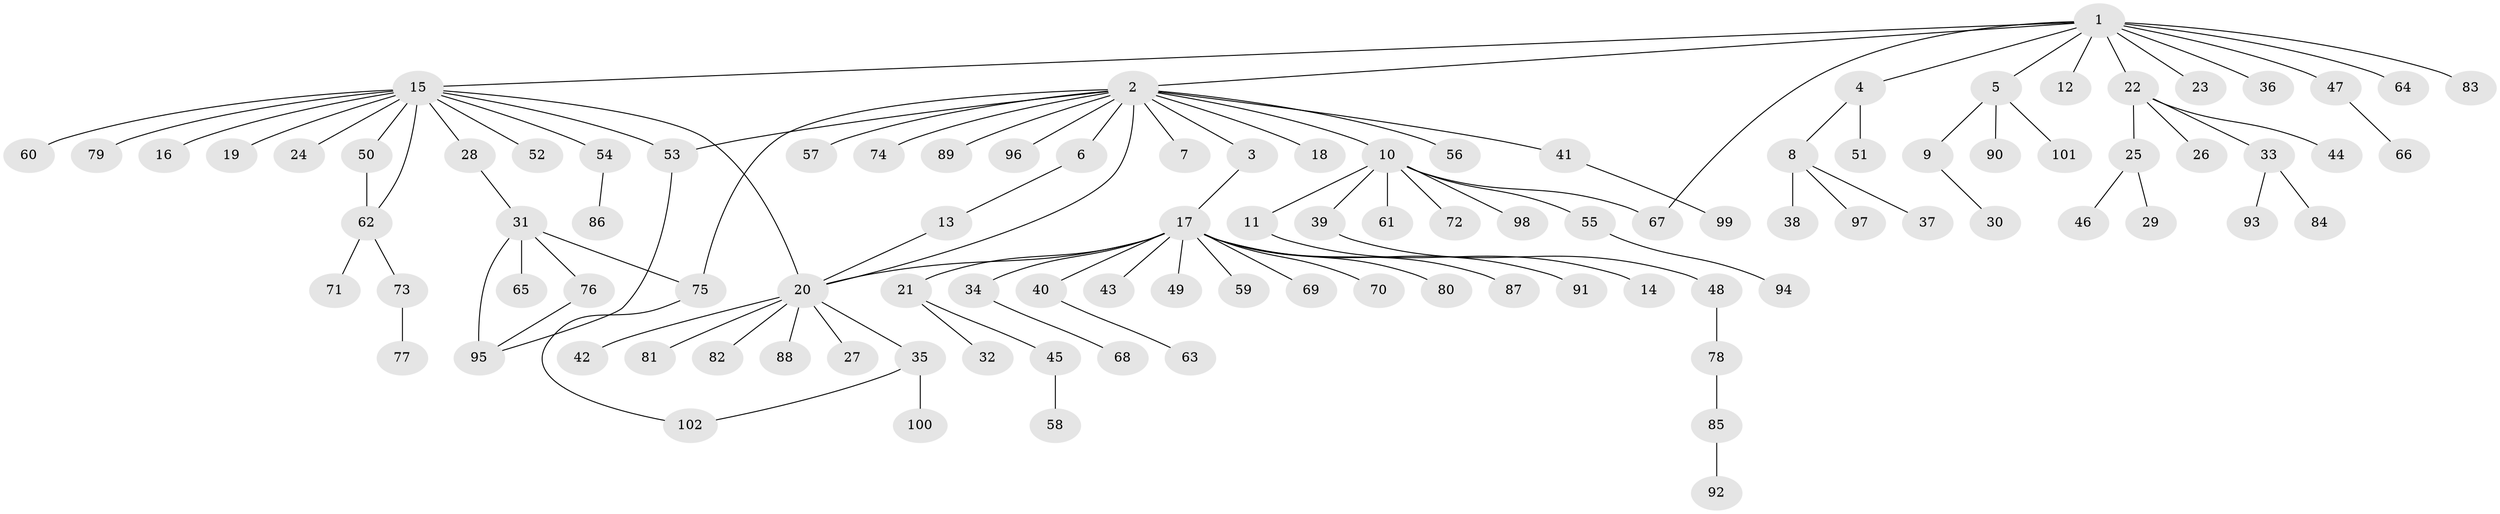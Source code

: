 // coarse degree distribution, {11: 0.0196078431372549, 7: 0.058823529411764705, 4: 0.0392156862745098, 2: 0.23529411764705882, 3: 0.0784313725490196, 1: 0.5294117647058824, 6: 0.0196078431372549, 9: 0.0196078431372549}
// Generated by graph-tools (version 1.1) at 2025/50/03/04/25 22:50:45]
// undirected, 102 vertices, 111 edges
graph export_dot {
  node [color=gray90,style=filled];
  1;
  2;
  3;
  4;
  5;
  6;
  7;
  8;
  9;
  10;
  11;
  12;
  13;
  14;
  15;
  16;
  17;
  18;
  19;
  20;
  21;
  22;
  23;
  24;
  25;
  26;
  27;
  28;
  29;
  30;
  31;
  32;
  33;
  34;
  35;
  36;
  37;
  38;
  39;
  40;
  41;
  42;
  43;
  44;
  45;
  46;
  47;
  48;
  49;
  50;
  51;
  52;
  53;
  54;
  55;
  56;
  57;
  58;
  59;
  60;
  61;
  62;
  63;
  64;
  65;
  66;
  67;
  68;
  69;
  70;
  71;
  72;
  73;
  74;
  75;
  76;
  77;
  78;
  79;
  80;
  81;
  82;
  83;
  84;
  85;
  86;
  87;
  88;
  89;
  90;
  91;
  92;
  93;
  94;
  95;
  96;
  97;
  98;
  99;
  100;
  101;
  102;
  1 -- 2;
  1 -- 4;
  1 -- 5;
  1 -- 12;
  1 -- 15;
  1 -- 22;
  1 -- 23;
  1 -- 36;
  1 -- 47;
  1 -- 64;
  1 -- 67;
  1 -- 83;
  2 -- 3;
  2 -- 6;
  2 -- 7;
  2 -- 10;
  2 -- 18;
  2 -- 20;
  2 -- 41;
  2 -- 53;
  2 -- 56;
  2 -- 57;
  2 -- 74;
  2 -- 75;
  2 -- 89;
  2 -- 96;
  3 -- 17;
  4 -- 8;
  4 -- 51;
  5 -- 9;
  5 -- 90;
  5 -- 101;
  6 -- 13;
  8 -- 37;
  8 -- 38;
  8 -- 97;
  9 -- 30;
  10 -- 11;
  10 -- 39;
  10 -- 55;
  10 -- 61;
  10 -- 67;
  10 -- 72;
  10 -- 98;
  11 -- 14;
  13 -- 20;
  15 -- 16;
  15 -- 19;
  15 -- 20;
  15 -- 24;
  15 -- 28;
  15 -- 50;
  15 -- 52;
  15 -- 53;
  15 -- 54;
  15 -- 60;
  15 -- 62;
  15 -- 79;
  17 -- 20;
  17 -- 21;
  17 -- 34;
  17 -- 40;
  17 -- 43;
  17 -- 49;
  17 -- 59;
  17 -- 69;
  17 -- 70;
  17 -- 80;
  17 -- 87;
  17 -- 91;
  20 -- 27;
  20 -- 35;
  20 -- 42;
  20 -- 81;
  20 -- 82;
  20 -- 88;
  21 -- 32;
  21 -- 45;
  22 -- 25;
  22 -- 26;
  22 -- 33;
  22 -- 44;
  25 -- 29;
  25 -- 46;
  28 -- 31;
  31 -- 65;
  31 -- 75;
  31 -- 76;
  31 -- 95;
  33 -- 84;
  33 -- 93;
  34 -- 68;
  35 -- 100;
  35 -- 102;
  39 -- 48;
  40 -- 63;
  41 -- 99;
  45 -- 58;
  47 -- 66;
  48 -- 78;
  50 -- 62;
  53 -- 95;
  54 -- 86;
  55 -- 94;
  62 -- 71;
  62 -- 73;
  73 -- 77;
  75 -- 102;
  76 -- 95;
  78 -- 85;
  85 -- 92;
}
